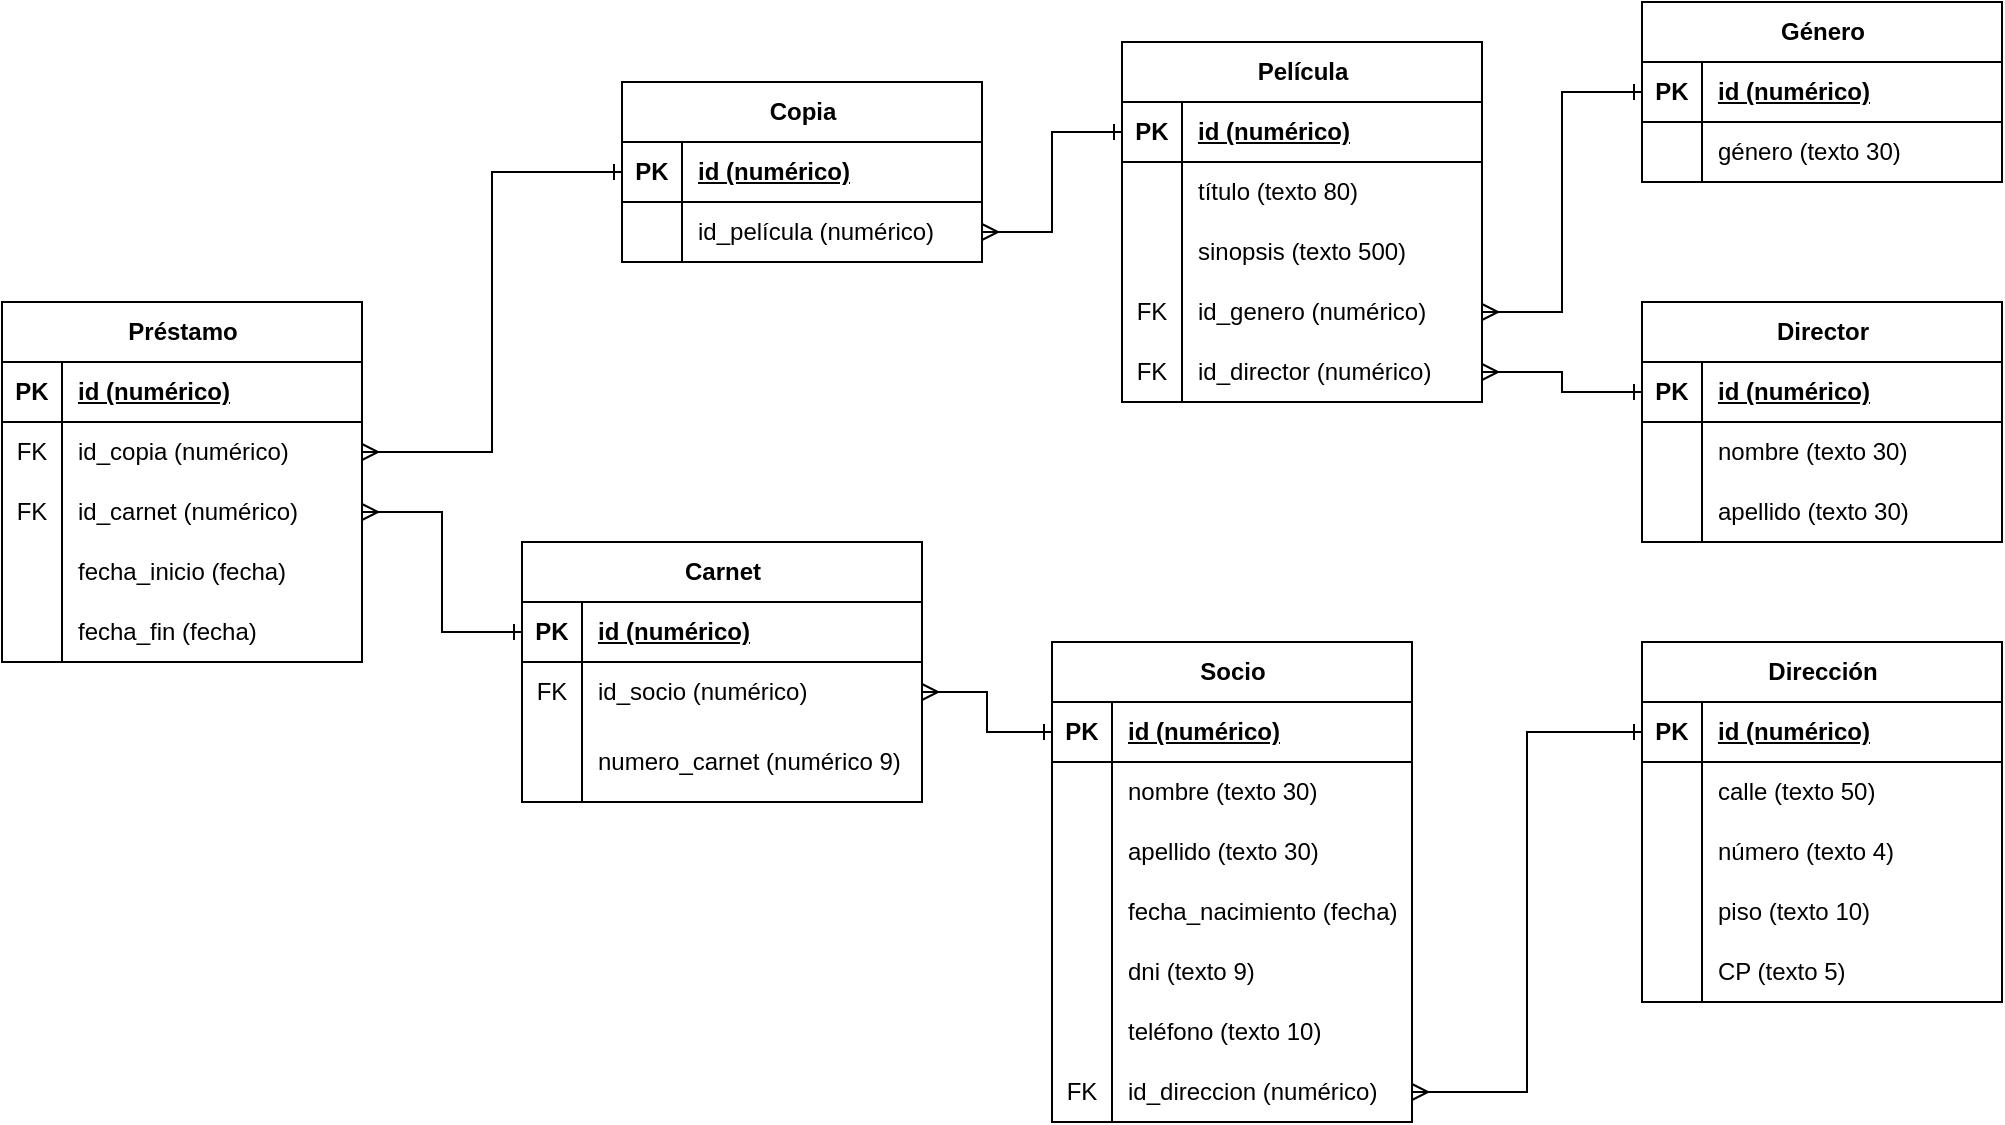 <mxfile version="26.1.0">
  <diagram name="Página-1" id="zuBjOS0xfJTp4fleIgoe">
    <mxGraphModel dx="1434" dy="754" grid="1" gridSize="10" guides="1" tooltips="1" connect="1" arrows="1" fold="1" page="1" pageScale="1" pageWidth="1169" pageHeight="827" math="0" shadow="0">
      <root>
        <mxCell id="0" />
        <mxCell id="1" parent="0" />
        <mxCell id="QhGP8W1iqqOMxiKvFY_Y-6" value="Socio" style="shape=table;startSize=30;container=1;collapsible=1;childLayout=tableLayout;fixedRows=1;rowLines=0;fontStyle=1;align=center;resizeLast=1;html=1;" parent="1" vertex="1">
          <mxGeometry x="585" y="370" width="180" height="240" as="geometry" />
        </mxCell>
        <mxCell id="QhGP8W1iqqOMxiKvFY_Y-7" value="" style="shape=tableRow;horizontal=0;startSize=0;swimlaneHead=0;swimlaneBody=0;fillColor=none;collapsible=0;dropTarget=0;points=[[0,0.5],[1,0.5]];portConstraint=eastwest;top=0;left=0;right=0;bottom=1;" parent="QhGP8W1iqqOMxiKvFY_Y-6" vertex="1">
          <mxGeometry y="30" width="180" height="30" as="geometry" />
        </mxCell>
        <mxCell id="QhGP8W1iqqOMxiKvFY_Y-8" value="PK" style="shape=partialRectangle;connectable=0;fillColor=none;top=0;left=0;bottom=0;right=0;fontStyle=1;overflow=hidden;whiteSpace=wrap;html=1;" parent="QhGP8W1iqqOMxiKvFY_Y-7" vertex="1">
          <mxGeometry width="30" height="30" as="geometry">
            <mxRectangle width="30" height="30" as="alternateBounds" />
          </mxGeometry>
        </mxCell>
        <mxCell id="QhGP8W1iqqOMxiKvFY_Y-9" value="id (numérico)" style="shape=partialRectangle;connectable=0;fillColor=none;top=0;left=0;bottom=0;right=0;align=left;spacingLeft=6;fontStyle=5;overflow=hidden;whiteSpace=wrap;html=1;" parent="QhGP8W1iqqOMxiKvFY_Y-7" vertex="1">
          <mxGeometry x="30" width="150" height="30" as="geometry">
            <mxRectangle width="150" height="30" as="alternateBounds" />
          </mxGeometry>
        </mxCell>
        <mxCell id="QhGP8W1iqqOMxiKvFY_Y-10" value="" style="shape=tableRow;horizontal=0;startSize=0;swimlaneHead=0;swimlaneBody=0;fillColor=none;collapsible=0;dropTarget=0;points=[[0,0.5],[1,0.5]];portConstraint=eastwest;top=0;left=0;right=0;bottom=0;" parent="QhGP8W1iqqOMxiKvFY_Y-6" vertex="1">
          <mxGeometry y="60" width="180" height="30" as="geometry" />
        </mxCell>
        <mxCell id="QhGP8W1iqqOMxiKvFY_Y-11" value="" style="shape=partialRectangle;connectable=0;fillColor=none;top=0;left=0;bottom=0;right=0;editable=1;overflow=hidden;whiteSpace=wrap;html=1;" parent="QhGP8W1iqqOMxiKvFY_Y-10" vertex="1">
          <mxGeometry width="30" height="30" as="geometry">
            <mxRectangle width="30" height="30" as="alternateBounds" />
          </mxGeometry>
        </mxCell>
        <mxCell id="QhGP8W1iqqOMxiKvFY_Y-12" value="nombre (texto 30)" style="shape=partialRectangle;connectable=0;fillColor=none;top=0;left=0;bottom=0;right=0;align=left;spacingLeft=6;overflow=hidden;whiteSpace=wrap;html=1;" parent="QhGP8W1iqqOMxiKvFY_Y-10" vertex="1">
          <mxGeometry x="30" width="150" height="30" as="geometry">
            <mxRectangle width="150" height="30" as="alternateBounds" />
          </mxGeometry>
        </mxCell>
        <mxCell id="QhGP8W1iqqOMxiKvFY_Y-13" value="" style="shape=tableRow;horizontal=0;startSize=0;swimlaneHead=0;swimlaneBody=0;fillColor=none;collapsible=0;dropTarget=0;points=[[0,0.5],[1,0.5]];portConstraint=eastwest;top=0;left=0;right=0;bottom=0;" parent="QhGP8W1iqqOMxiKvFY_Y-6" vertex="1">
          <mxGeometry y="90" width="180" height="30" as="geometry" />
        </mxCell>
        <mxCell id="QhGP8W1iqqOMxiKvFY_Y-14" value="" style="shape=partialRectangle;connectable=0;fillColor=none;top=0;left=0;bottom=0;right=0;editable=1;overflow=hidden;whiteSpace=wrap;html=1;" parent="QhGP8W1iqqOMxiKvFY_Y-13" vertex="1">
          <mxGeometry width="30" height="30" as="geometry">
            <mxRectangle width="30" height="30" as="alternateBounds" />
          </mxGeometry>
        </mxCell>
        <mxCell id="QhGP8W1iqqOMxiKvFY_Y-15" value="apellido (texto 30)" style="shape=partialRectangle;connectable=0;fillColor=none;top=0;left=0;bottom=0;right=0;align=left;spacingLeft=6;overflow=hidden;whiteSpace=wrap;html=1;" parent="QhGP8W1iqqOMxiKvFY_Y-13" vertex="1">
          <mxGeometry x="30" width="150" height="30" as="geometry">
            <mxRectangle width="150" height="30" as="alternateBounds" />
          </mxGeometry>
        </mxCell>
        <mxCell id="QhGP8W1iqqOMxiKvFY_Y-16" value="" style="shape=tableRow;horizontal=0;startSize=0;swimlaneHead=0;swimlaneBody=0;fillColor=none;collapsible=0;dropTarget=0;points=[[0,0.5],[1,0.5]];portConstraint=eastwest;top=0;left=0;right=0;bottom=0;" parent="QhGP8W1iqqOMxiKvFY_Y-6" vertex="1">
          <mxGeometry y="120" width="180" height="30" as="geometry" />
        </mxCell>
        <mxCell id="QhGP8W1iqqOMxiKvFY_Y-17" value="" style="shape=partialRectangle;connectable=0;fillColor=none;top=0;left=0;bottom=0;right=0;editable=1;overflow=hidden;whiteSpace=wrap;html=1;" parent="QhGP8W1iqqOMxiKvFY_Y-16" vertex="1">
          <mxGeometry width="30" height="30" as="geometry">
            <mxRectangle width="30" height="30" as="alternateBounds" />
          </mxGeometry>
        </mxCell>
        <mxCell id="QhGP8W1iqqOMxiKvFY_Y-18" value="fecha_nacimiento (fecha)" style="shape=partialRectangle;connectable=0;fillColor=none;top=0;left=0;bottom=0;right=0;align=left;spacingLeft=6;overflow=hidden;whiteSpace=wrap;html=1;" parent="QhGP8W1iqqOMxiKvFY_Y-16" vertex="1">
          <mxGeometry x="30" width="150" height="30" as="geometry">
            <mxRectangle width="150" height="30" as="alternateBounds" />
          </mxGeometry>
        </mxCell>
        <mxCell id="QhGP8W1iqqOMxiKvFY_Y-19" value="" style="shape=tableRow;horizontal=0;startSize=0;swimlaneHead=0;swimlaneBody=0;fillColor=none;collapsible=0;dropTarget=0;points=[[0,0.5],[1,0.5]];portConstraint=eastwest;top=0;left=0;right=0;bottom=0;" parent="QhGP8W1iqqOMxiKvFY_Y-6" vertex="1">
          <mxGeometry y="150" width="180" height="30" as="geometry" />
        </mxCell>
        <mxCell id="QhGP8W1iqqOMxiKvFY_Y-20" value="" style="shape=partialRectangle;connectable=0;fillColor=none;top=0;left=0;bottom=0;right=0;editable=1;overflow=hidden;whiteSpace=wrap;html=1;" parent="QhGP8W1iqqOMxiKvFY_Y-19" vertex="1">
          <mxGeometry width="30" height="30" as="geometry">
            <mxRectangle width="30" height="30" as="alternateBounds" />
          </mxGeometry>
        </mxCell>
        <mxCell id="QhGP8W1iqqOMxiKvFY_Y-21" value="dni (texto 9)" style="shape=partialRectangle;connectable=0;fillColor=none;top=0;left=0;bottom=0;right=0;align=left;spacingLeft=6;overflow=hidden;whiteSpace=wrap;html=1;" parent="QhGP8W1iqqOMxiKvFY_Y-19" vertex="1">
          <mxGeometry x="30" width="150" height="30" as="geometry">
            <mxRectangle width="150" height="30" as="alternateBounds" />
          </mxGeometry>
        </mxCell>
        <mxCell id="QhGP8W1iqqOMxiKvFY_Y-22" value="" style="shape=tableRow;horizontal=0;startSize=0;swimlaneHead=0;swimlaneBody=0;fillColor=none;collapsible=0;dropTarget=0;points=[[0,0.5],[1,0.5]];portConstraint=eastwest;top=0;left=0;right=0;bottom=0;" parent="QhGP8W1iqqOMxiKvFY_Y-6" vertex="1">
          <mxGeometry y="180" width="180" height="30" as="geometry" />
        </mxCell>
        <mxCell id="QhGP8W1iqqOMxiKvFY_Y-23" value="" style="shape=partialRectangle;connectable=0;fillColor=none;top=0;left=0;bottom=0;right=0;editable=1;overflow=hidden;whiteSpace=wrap;html=1;" parent="QhGP8W1iqqOMxiKvFY_Y-22" vertex="1">
          <mxGeometry width="30" height="30" as="geometry">
            <mxRectangle width="30" height="30" as="alternateBounds" />
          </mxGeometry>
        </mxCell>
        <mxCell id="QhGP8W1iqqOMxiKvFY_Y-24" value="teléfono (texto 10)" style="shape=partialRectangle;connectable=0;fillColor=none;top=0;left=0;bottom=0;right=0;align=left;spacingLeft=6;overflow=hidden;whiteSpace=wrap;html=1;" parent="QhGP8W1iqqOMxiKvFY_Y-22" vertex="1">
          <mxGeometry x="30" width="150" height="30" as="geometry">
            <mxRectangle width="150" height="30" as="alternateBounds" />
          </mxGeometry>
        </mxCell>
        <mxCell id="QhGP8W1iqqOMxiKvFY_Y-25" value="" style="shape=tableRow;horizontal=0;startSize=0;swimlaneHead=0;swimlaneBody=0;fillColor=none;collapsible=0;dropTarget=0;points=[[0,0.5],[1,0.5]];portConstraint=eastwest;top=0;left=0;right=0;bottom=0;" parent="QhGP8W1iqqOMxiKvFY_Y-6" vertex="1">
          <mxGeometry y="210" width="180" height="30" as="geometry" />
        </mxCell>
        <mxCell id="QhGP8W1iqqOMxiKvFY_Y-26" value="FK" style="shape=partialRectangle;connectable=0;fillColor=none;top=0;left=0;bottom=0;right=0;editable=1;overflow=hidden;whiteSpace=wrap;html=1;" parent="QhGP8W1iqqOMxiKvFY_Y-25" vertex="1">
          <mxGeometry width="30" height="30" as="geometry">
            <mxRectangle width="30" height="30" as="alternateBounds" />
          </mxGeometry>
        </mxCell>
        <mxCell id="QhGP8W1iqqOMxiKvFY_Y-27" value="id_direccion (numérico)" style="shape=partialRectangle;connectable=0;fillColor=none;top=0;left=0;bottom=0;right=0;align=left;spacingLeft=6;overflow=hidden;whiteSpace=wrap;html=1;" parent="QhGP8W1iqqOMxiKvFY_Y-25" vertex="1">
          <mxGeometry x="30" width="150" height="30" as="geometry">
            <mxRectangle width="150" height="30" as="alternateBounds" />
          </mxGeometry>
        </mxCell>
        <mxCell id="QhGP8W1iqqOMxiKvFY_Y-28" value="Película" style="shape=table;startSize=30;container=1;collapsible=1;childLayout=tableLayout;fixedRows=1;rowLines=0;fontStyle=1;align=center;resizeLast=1;html=1;" parent="1" vertex="1">
          <mxGeometry x="620" y="70" width="180" height="180" as="geometry" />
        </mxCell>
        <mxCell id="QhGP8W1iqqOMxiKvFY_Y-29" value="" style="shape=tableRow;horizontal=0;startSize=0;swimlaneHead=0;swimlaneBody=0;fillColor=none;collapsible=0;dropTarget=0;points=[[0,0.5],[1,0.5]];portConstraint=eastwest;top=0;left=0;right=0;bottom=1;" parent="QhGP8W1iqqOMxiKvFY_Y-28" vertex="1">
          <mxGeometry y="30" width="180" height="30" as="geometry" />
        </mxCell>
        <mxCell id="QhGP8W1iqqOMxiKvFY_Y-30" value="PK" style="shape=partialRectangle;connectable=0;fillColor=none;top=0;left=0;bottom=0;right=0;fontStyle=1;overflow=hidden;whiteSpace=wrap;html=1;" parent="QhGP8W1iqqOMxiKvFY_Y-29" vertex="1">
          <mxGeometry width="30" height="30" as="geometry">
            <mxRectangle width="30" height="30" as="alternateBounds" />
          </mxGeometry>
        </mxCell>
        <mxCell id="QhGP8W1iqqOMxiKvFY_Y-31" value="id (numérico)" style="shape=partialRectangle;connectable=0;fillColor=none;top=0;left=0;bottom=0;right=0;align=left;spacingLeft=6;fontStyle=5;overflow=hidden;whiteSpace=wrap;html=1;" parent="QhGP8W1iqqOMxiKvFY_Y-29" vertex="1">
          <mxGeometry x="30" width="150" height="30" as="geometry">
            <mxRectangle width="150" height="30" as="alternateBounds" />
          </mxGeometry>
        </mxCell>
        <mxCell id="QhGP8W1iqqOMxiKvFY_Y-32" value="" style="shape=tableRow;horizontal=0;startSize=0;swimlaneHead=0;swimlaneBody=0;fillColor=none;collapsible=0;dropTarget=0;points=[[0,0.5],[1,0.5]];portConstraint=eastwest;top=0;left=0;right=0;bottom=0;" parent="QhGP8W1iqqOMxiKvFY_Y-28" vertex="1">
          <mxGeometry y="60" width="180" height="30" as="geometry" />
        </mxCell>
        <mxCell id="QhGP8W1iqqOMxiKvFY_Y-33" value="" style="shape=partialRectangle;connectable=0;fillColor=none;top=0;left=0;bottom=0;right=0;editable=1;overflow=hidden;whiteSpace=wrap;html=1;" parent="QhGP8W1iqqOMxiKvFY_Y-32" vertex="1">
          <mxGeometry width="30" height="30" as="geometry">
            <mxRectangle width="30" height="30" as="alternateBounds" />
          </mxGeometry>
        </mxCell>
        <mxCell id="QhGP8W1iqqOMxiKvFY_Y-34" value="título (texto 80)" style="shape=partialRectangle;connectable=0;fillColor=none;top=0;left=0;bottom=0;right=0;align=left;spacingLeft=6;overflow=hidden;whiteSpace=wrap;html=1;" parent="QhGP8W1iqqOMxiKvFY_Y-32" vertex="1">
          <mxGeometry x="30" width="150" height="30" as="geometry">
            <mxRectangle width="150" height="30" as="alternateBounds" />
          </mxGeometry>
        </mxCell>
        <mxCell id="QhGP8W1iqqOMxiKvFY_Y-35" value="" style="shape=tableRow;horizontal=0;startSize=0;swimlaneHead=0;swimlaneBody=0;fillColor=none;collapsible=0;dropTarget=0;points=[[0,0.5],[1,0.5]];portConstraint=eastwest;top=0;left=0;right=0;bottom=0;" parent="QhGP8W1iqqOMxiKvFY_Y-28" vertex="1">
          <mxGeometry y="90" width="180" height="30" as="geometry" />
        </mxCell>
        <mxCell id="QhGP8W1iqqOMxiKvFY_Y-36" value="" style="shape=partialRectangle;connectable=0;fillColor=none;top=0;left=0;bottom=0;right=0;editable=1;overflow=hidden;whiteSpace=wrap;html=1;" parent="QhGP8W1iqqOMxiKvFY_Y-35" vertex="1">
          <mxGeometry width="30" height="30" as="geometry">
            <mxRectangle width="30" height="30" as="alternateBounds" />
          </mxGeometry>
        </mxCell>
        <mxCell id="QhGP8W1iqqOMxiKvFY_Y-37" value="sinopsis (texto 500)" style="shape=partialRectangle;connectable=0;fillColor=none;top=0;left=0;bottom=0;right=0;align=left;spacingLeft=6;overflow=hidden;whiteSpace=wrap;html=1;" parent="QhGP8W1iqqOMxiKvFY_Y-35" vertex="1">
          <mxGeometry x="30" width="150" height="30" as="geometry">
            <mxRectangle width="150" height="30" as="alternateBounds" />
          </mxGeometry>
        </mxCell>
        <mxCell id="QhGP8W1iqqOMxiKvFY_Y-38" value="" style="shape=tableRow;horizontal=0;startSize=0;swimlaneHead=0;swimlaneBody=0;fillColor=none;collapsible=0;dropTarget=0;points=[[0,0.5],[1,0.5]];portConstraint=eastwest;top=0;left=0;right=0;bottom=0;" parent="QhGP8W1iqqOMxiKvFY_Y-28" vertex="1">
          <mxGeometry y="120" width="180" height="30" as="geometry" />
        </mxCell>
        <mxCell id="QhGP8W1iqqOMxiKvFY_Y-39" value="FK" style="shape=partialRectangle;connectable=0;fillColor=none;top=0;left=0;bottom=0;right=0;editable=1;overflow=hidden;whiteSpace=wrap;html=1;" parent="QhGP8W1iqqOMxiKvFY_Y-38" vertex="1">
          <mxGeometry width="30" height="30" as="geometry">
            <mxRectangle width="30" height="30" as="alternateBounds" />
          </mxGeometry>
        </mxCell>
        <mxCell id="QhGP8W1iqqOMxiKvFY_Y-40" value="id_genero (numérico)" style="shape=partialRectangle;connectable=0;fillColor=none;top=0;left=0;bottom=0;right=0;align=left;spacingLeft=6;overflow=hidden;whiteSpace=wrap;html=1;" parent="QhGP8W1iqqOMxiKvFY_Y-38" vertex="1">
          <mxGeometry x="30" width="150" height="30" as="geometry">
            <mxRectangle width="150" height="30" as="alternateBounds" />
          </mxGeometry>
        </mxCell>
        <mxCell id="QhGP8W1iqqOMxiKvFY_Y-41" value="" style="shape=tableRow;horizontal=0;startSize=0;swimlaneHead=0;swimlaneBody=0;fillColor=none;collapsible=0;dropTarget=0;points=[[0,0.5],[1,0.5]];portConstraint=eastwest;top=0;left=0;right=0;bottom=0;" parent="QhGP8W1iqqOMxiKvFY_Y-28" vertex="1">
          <mxGeometry y="150" width="180" height="30" as="geometry" />
        </mxCell>
        <mxCell id="QhGP8W1iqqOMxiKvFY_Y-42" value="FK" style="shape=partialRectangle;connectable=0;fillColor=none;top=0;left=0;bottom=0;right=0;editable=1;overflow=hidden;whiteSpace=wrap;html=1;" parent="QhGP8W1iqqOMxiKvFY_Y-41" vertex="1">
          <mxGeometry width="30" height="30" as="geometry">
            <mxRectangle width="30" height="30" as="alternateBounds" />
          </mxGeometry>
        </mxCell>
        <mxCell id="QhGP8W1iqqOMxiKvFY_Y-43" value="id_director (numérico)" style="shape=partialRectangle;connectable=0;fillColor=none;top=0;left=0;bottom=0;right=0;align=left;spacingLeft=6;overflow=hidden;whiteSpace=wrap;html=1;" parent="QhGP8W1iqqOMxiKvFY_Y-41" vertex="1">
          <mxGeometry x="30" width="150" height="30" as="geometry">
            <mxRectangle width="150" height="30" as="alternateBounds" />
          </mxGeometry>
        </mxCell>
        <mxCell id="QhGP8W1iqqOMxiKvFY_Y-44" value="Director" style="shape=table;startSize=30;container=1;collapsible=1;childLayout=tableLayout;fixedRows=1;rowLines=0;fontStyle=1;align=center;resizeLast=1;html=1;" parent="1" vertex="1">
          <mxGeometry x="880" y="200" width="180" height="120" as="geometry" />
        </mxCell>
        <mxCell id="QhGP8W1iqqOMxiKvFY_Y-45" value="" style="shape=tableRow;horizontal=0;startSize=0;swimlaneHead=0;swimlaneBody=0;fillColor=none;collapsible=0;dropTarget=0;points=[[0,0.5],[1,0.5]];portConstraint=eastwest;top=0;left=0;right=0;bottom=1;" parent="QhGP8W1iqqOMxiKvFY_Y-44" vertex="1">
          <mxGeometry y="30" width="180" height="30" as="geometry" />
        </mxCell>
        <mxCell id="QhGP8W1iqqOMxiKvFY_Y-46" value="PK" style="shape=partialRectangle;connectable=0;fillColor=none;top=0;left=0;bottom=0;right=0;fontStyle=1;overflow=hidden;whiteSpace=wrap;html=1;" parent="QhGP8W1iqqOMxiKvFY_Y-45" vertex="1">
          <mxGeometry width="30" height="30" as="geometry">
            <mxRectangle width="30" height="30" as="alternateBounds" />
          </mxGeometry>
        </mxCell>
        <mxCell id="QhGP8W1iqqOMxiKvFY_Y-47" value="id (numérico)" style="shape=partialRectangle;connectable=0;fillColor=none;top=0;left=0;bottom=0;right=0;align=left;spacingLeft=6;fontStyle=5;overflow=hidden;whiteSpace=wrap;html=1;" parent="QhGP8W1iqqOMxiKvFY_Y-45" vertex="1">
          <mxGeometry x="30" width="150" height="30" as="geometry">
            <mxRectangle width="150" height="30" as="alternateBounds" />
          </mxGeometry>
        </mxCell>
        <mxCell id="QhGP8W1iqqOMxiKvFY_Y-48" value="" style="shape=tableRow;horizontal=0;startSize=0;swimlaneHead=0;swimlaneBody=0;fillColor=none;collapsible=0;dropTarget=0;points=[[0,0.5],[1,0.5]];portConstraint=eastwest;top=0;left=0;right=0;bottom=0;" parent="QhGP8W1iqqOMxiKvFY_Y-44" vertex="1">
          <mxGeometry y="60" width="180" height="30" as="geometry" />
        </mxCell>
        <mxCell id="QhGP8W1iqqOMxiKvFY_Y-49" value="" style="shape=partialRectangle;connectable=0;fillColor=none;top=0;left=0;bottom=0;right=0;editable=1;overflow=hidden;whiteSpace=wrap;html=1;" parent="QhGP8W1iqqOMxiKvFY_Y-48" vertex="1">
          <mxGeometry width="30" height="30" as="geometry">
            <mxRectangle width="30" height="30" as="alternateBounds" />
          </mxGeometry>
        </mxCell>
        <mxCell id="QhGP8W1iqqOMxiKvFY_Y-50" value="nombre (texto 30)" style="shape=partialRectangle;connectable=0;fillColor=none;top=0;left=0;bottom=0;right=0;align=left;spacingLeft=6;overflow=hidden;whiteSpace=wrap;html=1;" parent="QhGP8W1iqqOMxiKvFY_Y-48" vertex="1">
          <mxGeometry x="30" width="150" height="30" as="geometry">
            <mxRectangle width="150" height="30" as="alternateBounds" />
          </mxGeometry>
        </mxCell>
        <mxCell id="QhGP8W1iqqOMxiKvFY_Y-51" value="" style="shape=tableRow;horizontal=0;startSize=0;swimlaneHead=0;swimlaneBody=0;fillColor=none;collapsible=0;dropTarget=0;points=[[0,0.5],[1,0.5]];portConstraint=eastwest;top=0;left=0;right=0;bottom=0;" parent="QhGP8W1iqqOMxiKvFY_Y-44" vertex="1">
          <mxGeometry y="90" width="180" height="30" as="geometry" />
        </mxCell>
        <mxCell id="QhGP8W1iqqOMxiKvFY_Y-52" value="" style="shape=partialRectangle;connectable=0;fillColor=none;top=0;left=0;bottom=0;right=0;editable=1;overflow=hidden;whiteSpace=wrap;html=1;" parent="QhGP8W1iqqOMxiKvFY_Y-51" vertex="1">
          <mxGeometry width="30" height="30" as="geometry">
            <mxRectangle width="30" height="30" as="alternateBounds" />
          </mxGeometry>
        </mxCell>
        <mxCell id="QhGP8W1iqqOMxiKvFY_Y-53" value="apellido (texto 30)" style="shape=partialRectangle;connectable=0;fillColor=none;top=0;left=0;bottom=0;right=0;align=left;spacingLeft=6;overflow=hidden;whiteSpace=wrap;html=1;" parent="QhGP8W1iqqOMxiKvFY_Y-51" vertex="1">
          <mxGeometry x="30" width="150" height="30" as="geometry">
            <mxRectangle width="150" height="30" as="alternateBounds" />
          </mxGeometry>
        </mxCell>
        <mxCell id="QhGP8W1iqqOMxiKvFY_Y-57" value="Género" style="shape=table;startSize=30;container=1;collapsible=1;childLayout=tableLayout;fixedRows=1;rowLines=0;fontStyle=1;align=center;resizeLast=1;html=1;" parent="1" vertex="1">
          <mxGeometry x="880" y="50" width="180" height="90" as="geometry" />
        </mxCell>
        <mxCell id="QhGP8W1iqqOMxiKvFY_Y-58" value="" style="shape=tableRow;horizontal=0;startSize=0;swimlaneHead=0;swimlaneBody=0;fillColor=none;collapsible=0;dropTarget=0;points=[[0,0.5],[1,0.5]];portConstraint=eastwest;top=0;left=0;right=0;bottom=1;" parent="QhGP8W1iqqOMxiKvFY_Y-57" vertex="1">
          <mxGeometry y="30" width="180" height="30" as="geometry" />
        </mxCell>
        <mxCell id="QhGP8W1iqqOMxiKvFY_Y-59" value="PK" style="shape=partialRectangle;connectable=0;fillColor=none;top=0;left=0;bottom=0;right=0;fontStyle=1;overflow=hidden;whiteSpace=wrap;html=1;" parent="QhGP8W1iqqOMxiKvFY_Y-58" vertex="1">
          <mxGeometry width="30" height="30" as="geometry">
            <mxRectangle width="30" height="30" as="alternateBounds" />
          </mxGeometry>
        </mxCell>
        <mxCell id="QhGP8W1iqqOMxiKvFY_Y-60" value="id (numérico)" style="shape=partialRectangle;connectable=0;fillColor=none;top=0;left=0;bottom=0;right=0;align=left;spacingLeft=6;fontStyle=5;overflow=hidden;whiteSpace=wrap;html=1;" parent="QhGP8W1iqqOMxiKvFY_Y-58" vertex="1">
          <mxGeometry x="30" width="150" height="30" as="geometry">
            <mxRectangle width="150" height="30" as="alternateBounds" />
          </mxGeometry>
        </mxCell>
        <mxCell id="QhGP8W1iqqOMxiKvFY_Y-61" value="" style="shape=tableRow;horizontal=0;startSize=0;swimlaneHead=0;swimlaneBody=0;fillColor=none;collapsible=0;dropTarget=0;points=[[0,0.5],[1,0.5]];portConstraint=eastwest;top=0;left=0;right=0;bottom=0;" parent="QhGP8W1iqqOMxiKvFY_Y-57" vertex="1">
          <mxGeometry y="60" width="180" height="30" as="geometry" />
        </mxCell>
        <mxCell id="QhGP8W1iqqOMxiKvFY_Y-62" value="" style="shape=partialRectangle;connectable=0;fillColor=none;top=0;left=0;bottom=0;right=0;editable=1;overflow=hidden;whiteSpace=wrap;html=1;" parent="QhGP8W1iqqOMxiKvFY_Y-61" vertex="1">
          <mxGeometry width="30" height="30" as="geometry">
            <mxRectangle width="30" height="30" as="alternateBounds" />
          </mxGeometry>
        </mxCell>
        <mxCell id="QhGP8W1iqqOMxiKvFY_Y-63" value="género (texto 30)" style="shape=partialRectangle;connectable=0;fillColor=none;top=0;left=0;bottom=0;right=0;align=left;spacingLeft=6;overflow=hidden;whiteSpace=wrap;html=1;" parent="QhGP8W1iqqOMxiKvFY_Y-61" vertex="1">
          <mxGeometry x="30" width="150" height="30" as="geometry">
            <mxRectangle width="150" height="30" as="alternateBounds" />
          </mxGeometry>
        </mxCell>
        <mxCell id="QhGP8W1iqqOMxiKvFY_Y-67" style="edgeStyle=orthogonalEdgeStyle;rounded=0;orthogonalLoop=1;jettySize=auto;html=1;startArrow=ERone;startFill=0;endArrow=ERmany;endFill=0;" parent="1" source="QhGP8W1iqqOMxiKvFY_Y-45" target="QhGP8W1iqqOMxiKvFY_Y-41" edge="1">
          <mxGeometry relative="1" as="geometry" />
        </mxCell>
        <mxCell id="QhGP8W1iqqOMxiKvFY_Y-68" style="edgeStyle=orthogonalEdgeStyle;rounded=0;orthogonalLoop=1;jettySize=auto;html=1;startArrow=ERone;startFill=0;endArrow=ERmany;endFill=0;" parent="1" source="QhGP8W1iqqOMxiKvFY_Y-58" target="QhGP8W1iqqOMxiKvFY_Y-38" edge="1">
          <mxGeometry relative="1" as="geometry">
            <mxPoint x="860" y="100" as="sourcePoint" />
          </mxGeometry>
        </mxCell>
        <mxCell id="QhGP8W1iqqOMxiKvFY_Y-69" value="Copia" style="shape=table;startSize=30;container=1;collapsible=1;childLayout=tableLayout;fixedRows=1;rowLines=0;fontStyle=1;align=center;resizeLast=1;html=1;" parent="1" vertex="1">
          <mxGeometry x="370" y="90" width="180" height="90" as="geometry" />
        </mxCell>
        <mxCell id="QhGP8W1iqqOMxiKvFY_Y-70" value="" style="shape=tableRow;horizontal=0;startSize=0;swimlaneHead=0;swimlaneBody=0;fillColor=none;collapsible=0;dropTarget=0;points=[[0,0.5],[1,0.5]];portConstraint=eastwest;top=0;left=0;right=0;bottom=1;" parent="QhGP8W1iqqOMxiKvFY_Y-69" vertex="1">
          <mxGeometry y="30" width="180" height="30" as="geometry" />
        </mxCell>
        <mxCell id="QhGP8W1iqqOMxiKvFY_Y-71" value="PK" style="shape=partialRectangle;connectable=0;fillColor=none;top=0;left=0;bottom=0;right=0;fontStyle=1;overflow=hidden;whiteSpace=wrap;html=1;" parent="QhGP8W1iqqOMxiKvFY_Y-70" vertex="1">
          <mxGeometry width="30" height="30" as="geometry">
            <mxRectangle width="30" height="30" as="alternateBounds" />
          </mxGeometry>
        </mxCell>
        <mxCell id="QhGP8W1iqqOMxiKvFY_Y-72" value="id (numérico)" style="shape=partialRectangle;connectable=0;fillColor=none;top=0;left=0;bottom=0;right=0;align=left;spacingLeft=6;fontStyle=5;overflow=hidden;whiteSpace=wrap;html=1;" parent="QhGP8W1iqqOMxiKvFY_Y-70" vertex="1">
          <mxGeometry x="30" width="150" height="30" as="geometry">
            <mxRectangle width="150" height="30" as="alternateBounds" />
          </mxGeometry>
        </mxCell>
        <mxCell id="QhGP8W1iqqOMxiKvFY_Y-73" value="" style="shape=tableRow;horizontal=0;startSize=0;swimlaneHead=0;swimlaneBody=0;fillColor=none;collapsible=0;dropTarget=0;points=[[0,0.5],[1,0.5]];portConstraint=eastwest;top=0;left=0;right=0;bottom=0;" parent="QhGP8W1iqqOMxiKvFY_Y-69" vertex="1">
          <mxGeometry y="60" width="180" height="30" as="geometry" />
        </mxCell>
        <mxCell id="QhGP8W1iqqOMxiKvFY_Y-74" value="" style="shape=partialRectangle;connectable=0;fillColor=none;top=0;left=0;bottom=0;right=0;editable=1;overflow=hidden;whiteSpace=wrap;html=1;" parent="QhGP8W1iqqOMxiKvFY_Y-73" vertex="1">
          <mxGeometry width="30" height="30" as="geometry">
            <mxRectangle width="30" height="30" as="alternateBounds" />
          </mxGeometry>
        </mxCell>
        <mxCell id="QhGP8W1iqqOMxiKvFY_Y-75" value="id_película (numérico)" style="shape=partialRectangle;connectable=0;fillColor=none;top=0;left=0;bottom=0;right=0;align=left;spacingLeft=6;overflow=hidden;whiteSpace=wrap;html=1;" parent="QhGP8W1iqqOMxiKvFY_Y-73" vertex="1">
          <mxGeometry x="30" width="150" height="30" as="geometry">
            <mxRectangle width="150" height="30" as="alternateBounds" />
          </mxGeometry>
        </mxCell>
        <mxCell id="QhGP8W1iqqOMxiKvFY_Y-76" style="edgeStyle=orthogonalEdgeStyle;rounded=0;orthogonalLoop=1;jettySize=auto;html=1;startArrow=ERone;startFill=0;endArrow=ERmany;endFill=0;" parent="1" source="QhGP8W1iqqOMxiKvFY_Y-29" target="QhGP8W1iqqOMxiKvFY_Y-73" edge="1">
          <mxGeometry relative="1" as="geometry" />
        </mxCell>
        <mxCell id="QhGP8W1iqqOMxiKvFY_Y-77" value="Dirección" style="shape=table;startSize=30;container=1;collapsible=1;childLayout=tableLayout;fixedRows=1;rowLines=0;fontStyle=1;align=center;resizeLast=1;html=1;" parent="1" vertex="1">
          <mxGeometry x="880" y="370" width="180" height="180" as="geometry" />
        </mxCell>
        <mxCell id="QhGP8W1iqqOMxiKvFY_Y-78" value="" style="shape=tableRow;horizontal=0;startSize=0;swimlaneHead=0;swimlaneBody=0;fillColor=none;collapsible=0;dropTarget=0;points=[[0,0.5],[1,0.5]];portConstraint=eastwest;top=0;left=0;right=0;bottom=1;" parent="QhGP8W1iqqOMxiKvFY_Y-77" vertex="1">
          <mxGeometry y="30" width="180" height="30" as="geometry" />
        </mxCell>
        <mxCell id="QhGP8W1iqqOMxiKvFY_Y-79" value="PK" style="shape=partialRectangle;connectable=0;fillColor=none;top=0;left=0;bottom=0;right=0;fontStyle=1;overflow=hidden;whiteSpace=wrap;html=1;" parent="QhGP8W1iqqOMxiKvFY_Y-78" vertex="1">
          <mxGeometry width="30" height="30" as="geometry">
            <mxRectangle width="30" height="30" as="alternateBounds" />
          </mxGeometry>
        </mxCell>
        <mxCell id="QhGP8W1iqqOMxiKvFY_Y-80" value="id (numérico)" style="shape=partialRectangle;connectable=0;fillColor=none;top=0;left=0;bottom=0;right=0;align=left;spacingLeft=6;fontStyle=5;overflow=hidden;whiteSpace=wrap;html=1;" parent="QhGP8W1iqqOMxiKvFY_Y-78" vertex="1">
          <mxGeometry x="30" width="150" height="30" as="geometry">
            <mxRectangle width="150" height="30" as="alternateBounds" />
          </mxGeometry>
        </mxCell>
        <mxCell id="QhGP8W1iqqOMxiKvFY_Y-81" value="" style="shape=tableRow;horizontal=0;startSize=0;swimlaneHead=0;swimlaneBody=0;fillColor=none;collapsible=0;dropTarget=0;points=[[0,0.5],[1,0.5]];portConstraint=eastwest;top=0;left=0;right=0;bottom=0;" parent="QhGP8W1iqqOMxiKvFY_Y-77" vertex="1">
          <mxGeometry y="60" width="180" height="30" as="geometry" />
        </mxCell>
        <mxCell id="QhGP8W1iqqOMxiKvFY_Y-82" value="" style="shape=partialRectangle;connectable=0;fillColor=none;top=0;left=0;bottom=0;right=0;editable=1;overflow=hidden;whiteSpace=wrap;html=1;" parent="QhGP8W1iqqOMxiKvFY_Y-81" vertex="1">
          <mxGeometry width="30" height="30" as="geometry">
            <mxRectangle width="30" height="30" as="alternateBounds" />
          </mxGeometry>
        </mxCell>
        <mxCell id="QhGP8W1iqqOMxiKvFY_Y-83" value="calle (texto 50)" style="shape=partialRectangle;connectable=0;fillColor=none;top=0;left=0;bottom=0;right=0;align=left;spacingLeft=6;overflow=hidden;whiteSpace=wrap;html=1;" parent="QhGP8W1iqqOMxiKvFY_Y-81" vertex="1">
          <mxGeometry x="30" width="150" height="30" as="geometry">
            <mxRectangle width="150" height="30" as="alternateBounds" />
          </mxGeometry>
        </mxCell>
        <mxCell id="QhGP8W1iqqOMxiKvFY_Y-84" value="" style="shape=tableRow;horizontal=0;startSize=0;swimlaneHead=0;swimlaneBody=0;fillColor=none;collapsible=0;dropTarget=0;points=[[0,0.5],[1,0.5]];portConstraint=eastwest;top=0;left=0;right=0;bottom=0;" parent="QhGP8W1iqqOMxiKvFY_Y-77" vertex="1">
          <mxGeometry y="90" width="180" height="30" as="geometry" />
        </mxCell>
        <mxCell id="QhGP8W1iqqOMxiKvFY_Y-85" value="" style="shape=partialRectangle;connectable=0;fillColor=none;top=0;left=0;bottom=0;right=0;editable=1;overflow=hidden;whiteSpace=wrap;html=1;" parent="QhGP8W1iqqOMxiKvFY_Y-84" vertex="1">
          <mxGeometry width="30" height="30" as="geometry">
            <mxRectangle width="30" height="30" as="alternateBounds" />
          </mxGeometry>
        </mxCell>
        <mxCell id="QhGP8W1iqqOMxiKvFY_Y-86" value="número (texto 4)" style="shape=partialRectangle;connectable=0;fillColor=none;top=0;left=0;bottom=0;right=0;align=left;spacingLeft=6;overflow=hidden;whiteSpace=wrap;html=1;" parent="QhGP8W1iqqOMxiKvFY_Y-84" vertex="1">
          <mxGeometry x="30" width="150" height="30" as="geometry">
            <mxRectangle width="150" height="30" as="alternateBounds" />
          </mxGeometry>
        </mxCell>
        <mxCell id="QhGP8W1iqqOMxiKvFY_Y-87" value="" style="shape=tableRow;horizontal=0;startSize=0;swimlaneHead=0;swimlaneBody=0;fillColor=none;collapsible=0;dropTarget=0;points=[[0,0.5],[1,0.5]];portConstraint=eastwest;top=0;left=0;right=0;bottom=0;" parent="QhGP8W1iqqOMxiKvFY_Y-77" vertex="1">
          <mxGeometry y="120" width="180" height="30" as="geometry" />
        </mxCell>
        <mxCell id="QhGP8W1iqqOMxiKvFY_Y-88" value="" style="shape=partialRectangle;connectable=0;fillColor=none;top=0;left=0;bottom=0;right=0;editable=1;overflow=hidden;whiteSpace=wrap;html=1;" parent="QhGP8W1iqqOMxiKvFY_Y-87" vertex="1">
          <mxGeometry width="30" height="30" as="geometry">
            <mxRectangle width="30" height="30" as="alternateBounds" />
          </mxGeometry>
        </mxCell>
        <mxCell id="QhGP8W1iqqOMxiKvFY_Y-89" value="piso (texto 10)" style="shape=partialRectangle;connectable=0;fillColor=none;top=0;left=0;bottom=0;right=0;align=left;spacingLeft=6;overflow=hidden;whiteSpace=wrap;html=1;" parent="QhGP8W1iqqOMxiKvFY_Y-87" vertex="1">
          <mxGeometry x="30" width="150" height="30" as="geometry">
            <mxRectangle width="150" height="30" as="alternateBounds" />
          </mxGeometry>
        </mxCell>
        <mxCell id="QhGP8W1iqqOMxiKvFY_Y-90" value="" style="shape=tableRow;horizontal=0;startSize=0;swimlaneHead=0;swimlaneBody=0;fillColor=none;collapsible=0;dropTarget=0;points=[[0,0.5],[1,0.5]];portConstraint=eastwest;top=0;left=0;right=0;bottom=0;" parent="QhGP8W1iqqOMxiKvFY_Y-77" vertex="1">
          <mxGeometry y="150" width="180" height="30" as="geometry" />
        </mxCell>
        <mxCell id="QhGP8W1iqqOMxiKvFY_Y-91" value="" style="shape=partialRectangle;connectable=0;fillColor=none;top=0;left=0;bottom=0;right=0;editable=1;overflow=hidden;whiteSpace=wrap;html=1;" parent="QhGP8W1iqqOMxiKvFY_Y-90" vertex="1">
          <mxGeometry width="30" height="30" as="geometry">
            <mxRectangle width="30" height="30" as="alternateBounds" />
          </mxGeometry>
        </mxCell>
        <mxCell id="QhGP8W1iqqOMxiKvFY_Y-92" value="CP (texto 5)" style="shape=partialRectangle;connectable=0;fillColor=none;top=0;left=0;bottom=0;right=0;align=left;spacingLeft=6;overflow=hidden;whiteSpace=wrap;html=1;" parent="QhGP8W1iqqOMxiKvFY_Y-90" vertex="1">
          <mxGeometry x="30" width="150" height="30" as="geometry">
            <mxRectangle width="150" height="30" as="alternateBounds" />
          </mxGeometry>
        </mxCell>
        <mxCell id="QhGP8W1iqqOMxiKvFY_Y-93" style="edgeStyle=orthogonalEdgeStyle;rounded=0;orthogonalLoop=1;jettySize=auto;html=1;startArrow=ERone;startFill=0;endArrow=ERmany;endFill=0;" parent="1" source="QhGP8W1iqqOMxiKvFY_Y-78" target="QhGP8W1iqqOMxiKvFY_Y-25" edge="1">
          <mxGeometry relative="1" as="geometry" />
        </mxCell>
        <mxCell id="QhGP8W1iqqOMxiKvFY_Y-94" value="Préstamo" style="shape=table;startSize=30;container=1;collapsible=1;childLayout=tableLayout;fixedRows=1;rowLines=0;fontStyle=1;align=center;resizeLast=1;html=1;" parent="1" vertex="1">
          <mxGeometry x="60" y="200" width="180" height="180" as="geometry" />
        </mxCell>
        <mxCell id="QhGP8W1iqqOMxiKvFY_Y-95" value="" style="shape=tableRow;horizontal=0;startSize=0;swimlaneHead=0;swimlaneBody=0;fillColor=none;collapsible=0;dropTarget=0;points=[[0,0.5],[1,0.5]];portConstraint=eastwest;top=0;left=0;right=0;bottom=1;" parent="QhGP8W1iqqOMxiKvFY_Y-94" vertex="1">
          <mxGeometry y="30" width="180" height="30" as="geometry" />
        </mxCell>
        <mxCell id="QhGP8W1iqqOMxiKvFY_Y-96" value="PK" style="shape=partialRectangle;connectable=0;fillColor=none;top=0;left=0;bottom=0;right=0;fontStyle=1;overflow=hidden;whiteSpace=wrap;html=1;" parent="QhGP8W1iqqOMxiKvFY_Y-95" vertex="1">
          <mxGeometry width="30" height="30" as="geometry">
            <mxRectangle width="30" height="30" as="alternateBounds" />
          </mxGeometry>
        </mxCell>
        <mxCell id="QhGP8W1iqqOMxiKvFY_Y-97" value="id (numérico)" style="shape=partialRectangle;connectable=0;fillColor=none;top=0;left=0;bottom=0;right=0;align=left;spacingLeft=6;fontStyle=5;overflow=hidden;whiteSpace=wrap;html=1;" parent="QhGP8W1iqqOMxiKvFY_Y-95" vertex="1">
          <mxGeometry x="30" width="150" height="30" as="geometry">
            <mxRectangle width="150" height="30" as="alternateBounds" />
          </mxGeometry>
        </mxCell>
        <mxCell id="QhGP8W1iqqOMxiKvFY_Y-101" value="" style="shape=tableRow;horizontal=0;startSize=0;swimlaneHead=0;swimlaneBody=0;fillColor=none;collapsible=0;dropTarget=0;points=[[0,0.5],[1,0.5]];portConstraint=eastwest;top=0;left=0;right=0;bottom=0;" parent="QhGP8W1iqqOMxiKvFY_Y-94" vertex="1">
          <mxGeometry y="60" width="180" height="30" as="geometry" />
        </mxCell>
        <mxCell id="QhGP8W1iqqOMxiKvFY_Y-102" value="FK" style="shape=partialRectangle;connectable=0;fillColor=none;top=0;left=0;bottom=0;right=0;editable=1;overflow=hidden;whiteSpace=wrap;html=1;" parent="QhGP8W1iqqOMxiKvFY_Y-101" vertex="1">
          <mxGeometry width="30" height="30" as="geometry">
            <mxRectangle width="30" height="30" as="alternateBounds" />
          </mxGeometry>
        </mxCell>
        <mxCell id="QhGP8W1iqqOMxiKvFY_Y-103" value="id_copia (numérico)" style="shape=partialRectangle;connectable=0;fillColor=none;top=0;left=0;bottom=0;right=0;align=left;spacingLeft=6;overflow=hidden;whiteSpace=wrap;html=1;" parent="QhGP8W1iqqOMxiKvFY_Y-101" vertex="1">
          <mxGeometry x="30" width="150" height="30" as="geometry">
            <mxRectangle width="150" height="30" as="alternateBounds" />
          </mxGeometry>
        </mxCell>
        <mxCell id="QhGP8W1iqqOMxiKvFY_Y-98" value="" style="shape=tableRow;horizontal=0;startSize=0;swimlaneHead=0;swimlaneBody=0;fillColor=none;collapsible=0;dropTarget=0;points=[[0,0.5],[1,0.5]];portConstraint=eastwest;top=0;left=0;right=0;bottom=0;" parent="QhGP8W1iqqOMxiKvFY_Y-94" vertex="1">
          <mxGeometry y="90" width="180" height="30" as="geometry" />
        </mxCell>
        <mxCell id="QhGP8W1iqqOMxiKvFY_Y-99" value="FK" style="shape=partialRectangle;connectable=0;fillColor=none;top=0;left=0;bottom=0;right=0;editable=1;overflow=hidden;whiteSpace=wrap;html=1;" parent="QhGP8W1iqqOMxiKvFY_Y-98" vertex="1">
          <mxGeometry width="30" height="30" as="geometry">
            <mxRectangle width="30" height="30" as="alternateBounds" />
          </mxGeometry>
        </mxCell>
        <mxCell id="QhGP8W1iqqOMxiKvFY_Y-100" value="id_carnet (numérico)" style="shape=partialRectangle;connectable=0;fillColor=none;top=0;left=0;bottom=0;right=0;align=left;spacingLeft=6;overflow=hidden;whiteSpace=wrap;html=1;" parent="QhGP8W1iqqOMxiKvFY_Y-98" vertex="1">
          <mxGeometry x="30" width="150" height="30" as="geometry">
            <mxRectangle width="150" height="30" as="alternateBounds" />
          </mxGeometry>
        </mxCell>
        <mxCell id="QhGP8W1iqqOMxiKvFY_Y-104" value="" style="shape=tableRow;horizontal=0;startSize=0;swimlaneHead=0;swimlaneBody=0;fillColor=none;collapsible=0;dropTarget=0;points=[[0,0.5],[1,0.5]];portConstraint=eastwest;top=0;left=0;right=0;bottom=0;" parent="QhGP8W1iqqOMxiKvFY_Y-94" vertex="1">
          <mxGeometry y="120" width="180" height="30" as="geometry" />
        </mxCell>
        <mxCell id="QhGP8W1iqqOMxiKvFY_Y-105" value="" style="shape=partialRectangle;connectable=0;fillColor=none;top=0;left=0;bottom=0;right=0;editable=1;overflow=hidden;whiteSpace=wrap;html=1;" parent="QhGP8W1iqqOMxiKvFY_Y-104" vertex="1">
          <mxGeometry width="30" height="30" as="geometry">
            <mxRectangle width="30" height="30" as="alternateBounds" />
          </mxGeometry>
        </mxCell>
        <mxCell id="QhGP8W1iqqOMxiKvFY_Y-106" value="fecha_inicio (fecha)" style="shape=partialRectangle;connectable=0;fillColor=none;top=0;left=0;bottom=0;right=0;align=left;spacingLeft=6;overflow=hidden;whiteSpace=wrap;html=1;" parent="QhGP8W1iqqOMxiKvFY_Y-104" vertex="1">
          <mxGeometry x="30" width="150" height="30" as="geometry">
            <mxRectangle width="150" height="30" as="alternateBounds" />
          </mxGeometry>
        </mxCell>
        <mxCell id="QhGP8W1iqqOMxiKvFY_Y-107" value="" style="shape=tableRow;horizontal=0;startSize=0;swimlaneHead=0;swimlaneBody=0;fillColor=none;collapsible=0;dropTarget=0;points=[[0,0.5],[1,0.5]];portConstraint=eastwest;top=0;left=0;right=0;bottom=0;" parent="QhGP8W1iqqOMxiKvFY_Y-94" vertex="1">
          <mxGeometry y="150" width="180" height="30" as="geometry" />
        </mxCell>
        <mxCell id="QhGP8W1iqqOMxiKvFY_Y-108" value="" style="shape=partialRectangle;connectable=0;fillColor=none;top=0;left=0;bottom=0;right=0;editable=1;overflow=hidden;whiteSpace=wrap;html=1;" parent="QhGP8W1iqqOMxiKvFY_Y-107" vertex="1">
          <mxGeometry width="30" height="30" as="geometry">
            <mxRectangle width="30" height="30" as="alternateBounds" />
          </mxGeometry>
        </mxCell>
        <mxCell id="QhGP8W1iqqOMxiKvFY_Y-109" value="fecha_fin (fecha)" style="shape=partialRectangle;connectable=0;fillColor=none;top=0;left=0;bottom=0;right=0;align=left;spacingLeft=6;overflow=hidden;whiteSpace=wrap;html=1;" parent="QhGP8W1iqqOMxiKvFY_Y-107" vertex="1">
          <mxGeometry x="30" width="150" height="30" as="geometry">
            <mxRectangle width="150" height="30" as="alternateBounds" />
          </mxGeometry>
        </mxCell>
        <mxCell id="QhGP8W1iqqOMxiKvFY_Y-110" style="edgeStyle=orthogonalEdgeStyle;rounded=0;orthogonalLoop=1;jettySize=auto;html=1;startArrow=ERone;startFill=0;endArrow=ERmany;endFill=0;" parent="1" source="QhGP8W1iqqOMxiKvFY_Y-70" target="QhGP8W1iqqOMxiKvFY_Y-101" edge="1">
          <mxGeometry relative="1" as="geometry" />
        </mxCell>
        <mxCell id="QhGP8W1iqqOMxiKvFY_Y-112" value="Carnet" style="shape=table;startSize=30;container=1;collapsible=1;childLayout=tableLayout;fixedRows=1;rowLines=0;fontStyle=1;align=center;resizeLast=1;html=1;" parent="1" vertex="1">
          <mxGeometry x="320" y="320" width="200" height="130" as="geometry" />
        </mxCell>
        <mxCell id="QhGP8W1iqqOMxiKvFY_Y-113" value="" style="shape=tableRow;horizontal=0;startSize=0;swimlaneHead=0;swimlaneBody=0;fillColor=none;collapsible=0;dropTarget=0;points=[[0,0.5],[1,0.5]];portConstraint=eastwest;top=0;left=0;right=0;bottom=1;" parent="QhGP8W1iqqOMxiKvFY_Y-112" vertex="1">
          <mxGeometry y="30" width="200" height="30" as="geometry" />
        </mxCell>
        <mxCell id="QhGP8W1iqqOMxiKvFY_Y-114" value="PK" style="shape=partialRectangle;connectable=0;fillColor=none;top=0;left=0;bottom=0;right=0;fontStyle=1;overflow=hidden;whiteSpace=wrap;html=1;" parent="QhGP8W1iqqOMxiKvFY_Y-113" vertex="1">
          <mxGeometry width="30" height="30" as="geometry">
            <mxRectangle width="30" height="30" as="alternateBounds" />
          </mxGeometry>
        </mxCell>
        <mxCell id="QhGP8W1iqqOMxiKvFY_Y-115" value="id (numérico)" style="shape=partialRectangle;connectable=0;fillColor=none;top=0;left=0;bottom=0;right=0;align=left;spacingLeft=6;fontStyle=5;overflow=hidden;whiteSpace=wrap;html=1;" parent="QhGP8W1iqqOMxiKvFY_Y-113" vertex="1">
          <mxGeometry x="30" width="170" height="30" as="geometry">
            <mxRectangle width="170" height="30" as="alternateBounds" />
          </mxGeometry>
        </mxCell>
        <mxCell id="QhGP8W1iqqOMxiKvFY_Y-116" value="" style="shape=tableRow;horizontal=0;startSize=0;swimlaneHead=0;swimlaneBody=0;fillColor=none;collapsible=0;dropTarget=0;points=[[0,0.5],[1,0.5]];portConstraint=eastwest;top=0;left=0;right=0;bottom=0;" parent="QhGP8W1iqqOMxiKvFY_Y-112" vertex="1">
          <mxGeometry y="60" width="200" height="30" as="geometry" />
        </mxCell>
        <mxCell id="QhGP8W1iqqOMxiKvFY_Y-117" value="FK" style="shape=partialRectangle;connectable=0;fillColor=none;top=0;left=0;bottom=0;right=0;editable=1;overflow=hidden;whiteSpace=wrap;html=1;" parent="QhGP8W1iqqOMxiKvFY_Y-116" vertex="1">
          <mxGeometry width="30" height="30" as="geometry">
            <mxRectangle width="30" height="30" as="alternateBounds" />
          </mxGeometry>
        </mxCell>
        <mxCell id="QhGP8W1iqqOMxiKvFY_Y-118" value="id_socio (numérico)" style="shape=partialRectangle;connectable=0;fillColor=none;top=0;left=0;bottom=0;right=0;align=left;spacingLeft=6;overflow=hidden;whiteSpace=wrap;html=1;" parent="QhGP8W1iqqOMxiKvFY_Y-116" vertex="1">
          <mxGeometry x="30" width="170" height="30" as="geometry">
            <mxRectangle width="170" height="30" as="alternateBounds" />
          </mxGeometry>
        </mxCell>
        <mxCell id="QhGP8W1iqqOMxiKvFY_Y-119" value="" style="shape=tableRow;horizontal=0;startSize=0;swimlaneHead=0;swimlaneBody=0;fillColor=none;collapsible=0;dropTarget=0;points=[[0,0.5],[1,0.5]];portConstraint=eastwest;top=0;left=0;right=0;bottom=0;" parent="QhGP8W1iqqOMxiKvFY_Y-112" vertex="1">
          <mxGeometry y="90" width="200" height="40" as="geometry" />
        </mxCell>
        <mxCell id="QhGP8W1iqqOMxiKvFY_Y-120" value="" style="shape=partialRectangle;connectable=0;fillColor=none;top=0;left=0;bottom=0;right=0;editable=1;overflow=hidden;whiteSpace=wrap;html=1;" parent="QhGP8W1iqqOMxiKvFY_Y-119" vertex="1">
          <mxGeometry width="30" height="40" as="geometry">
            <mxRectangle width="30" height="40" as="alternateBounds" />
          </mxGeometry>
        </mxCell>
        <mxCell id="QhGP8W1iqqOMxiKvFY_Y-121" value="numero_carnet (numérico 9)" style="shape=partialRectangle;connectable=0;fillColor=none;top=0;left=0;bottom=0;right=0;align=left;spacingLeft=6;overflow=hidden;whiteSpace=wrap;html=1;" parent="QhGP8W1iqqOMxiKvFY_Y-119" vertex="1">
          <mxGeometry x="30" width="170" height="40" as="geometry">
            <mxRectangle width="170" height="40" as="alternateBounds" />
          </mxGeometry>
        </mxCell>
        <mxCell id="QhGP8W1iqqOMxiKvFY_Y-125" style="edgeStyle=orthogonalEdgeStyle;rounded=0;orthogonalLoop=1;jettySize=auto;html=1;startArrow=ERone;startFill=0;endArrow=ERmany;endFill=0;" parent="1" source="QhGP8W1iqqOMxiKvFY_Y-7" target="QhGP8W1iqqOMxiKvFY_Y-116" edge="1">
          <mxGeometry relative="1" as="geometry" />
        </mxCell>
        <mxCell id="QhGP8W1iqqOMxiKvFY_Y-126" style="edgeStyle=orthogonalEdgeStyle;rounded=0;orthogonalLoop=1;jettySize=auto;html=1;startArrow=ERone;startFill=0;endArrow=ERmany;endFill=0;" parent="1" source="QhGP8W1iqqOMxiKvFY_Y-113" target="QhGP8W1iqqOMxiKvFY_Y-98" edge="1">
          <mxGeometry relative="1" as="geometry" />
        </mxCell>
      </root>
    </mxGraphModel>
  </diagram>
</mxfile>
